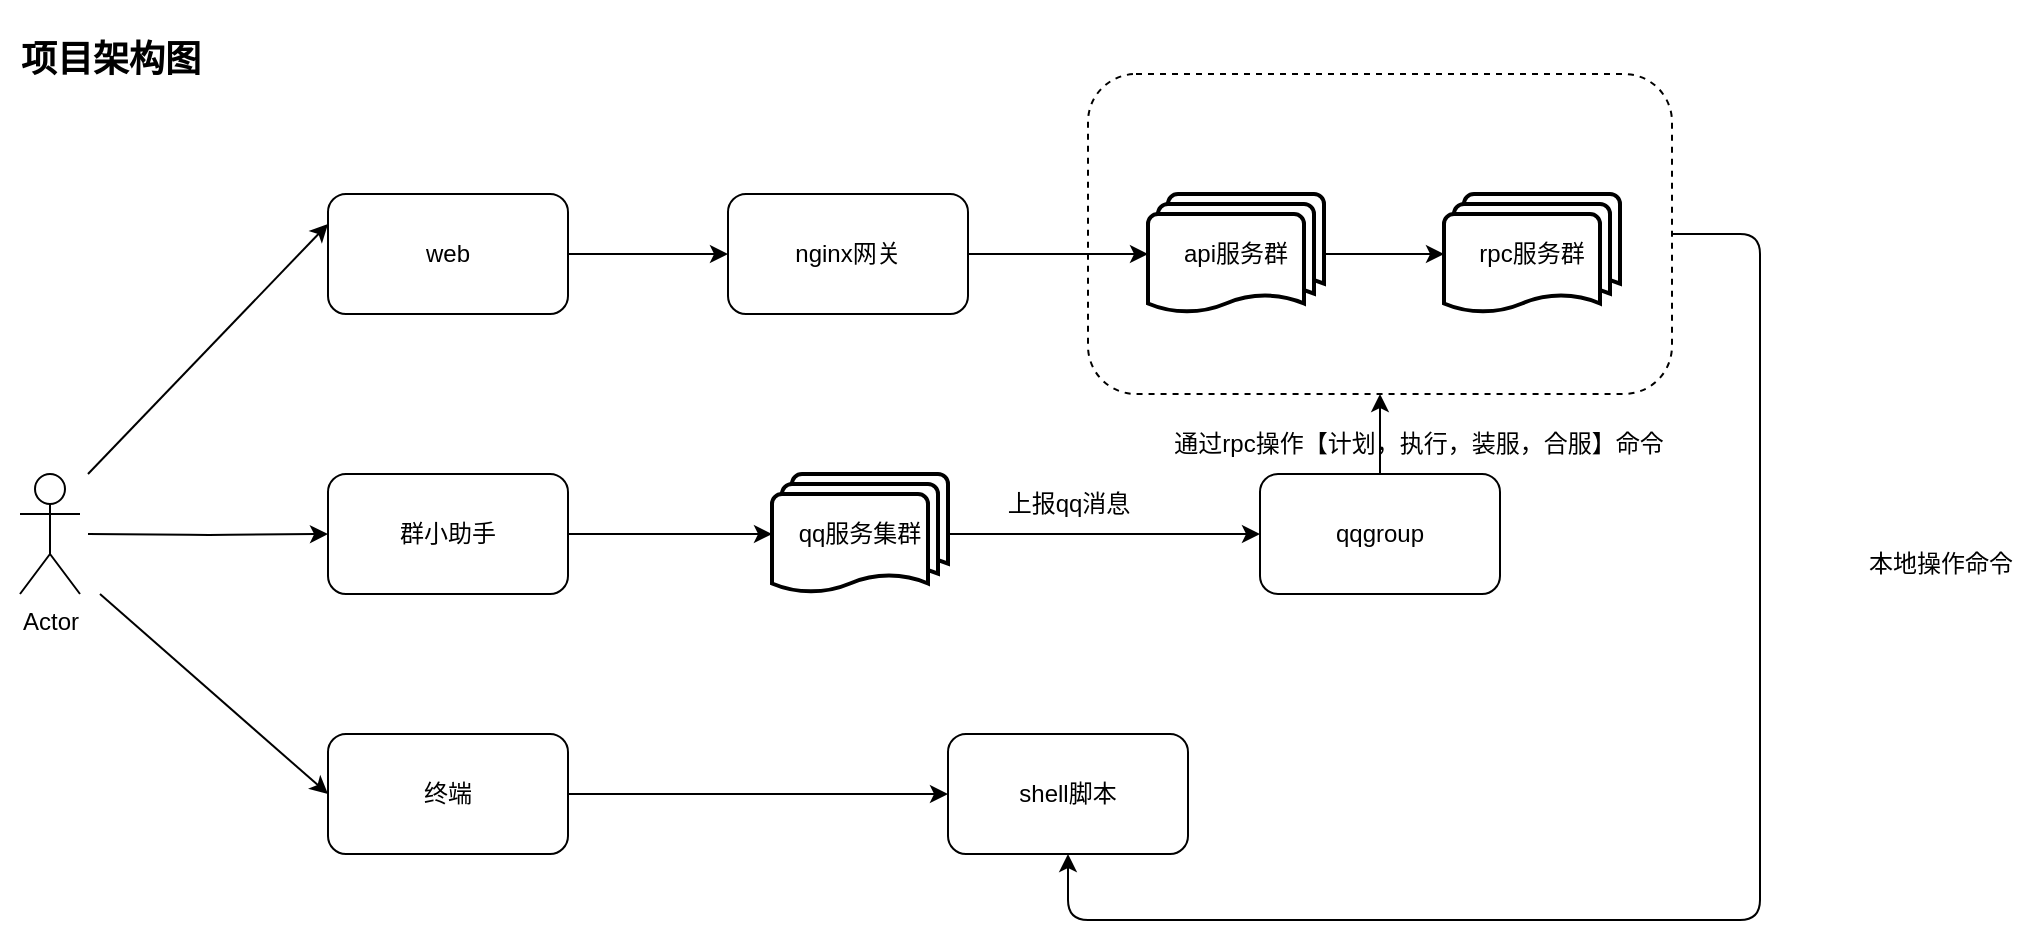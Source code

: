 <mxfile version="20.3.3" type="device" pages="2"><diagram id="MtkVX3wPfG6kUYc2yubR" name="项目架构"><mxGraphModel dx="1422" dy="762" grid="1" gridSize="10" guides="1" tooltips="1" connect="1" arrows="1" fold="1" page="1" pageScale="1" pageWidth="1100" pageHeight="850" background="none" math="0" shadow="0"><root><mxCell id="0"/><mxCell id="1" parent="0"/><mxCell id="5dH7a9z_aZmoQLJ7ryPM-45" value="" style="edgeStyle=orthogonalEdgeStyle;rounded=1;orthogonalLoop=1;jettySize=auto;html=1;" parent="1" source="5dH7a9z_aZmoQLJ7ryPM-1" target="5dH7a9z_aZmoQLJ7ryPM-16" edge="1"><mxGeometry relative="1" as="geometry"/></mxCell><mxCell id="5dH7a9z_aZmoQLJ7ryPM-1" value="web" style="rounded=1;whiteSpace=wrap;html=1;" parent="1" vertex="1"><mxGeometry x="194" y="97" width="120" height="60" as="geometry"/></mxCell><mxCell id="5dH7a9z_aZmoQLJ7ryPM-46" value="" style="edgeStyle=orthogonalEdgeStyle;rounded=1;orthogonalLoop=1;jettySize=auto;html=1;entryX=0;entryY=0.5;entryDx=0;entryDy=0;entryPerimeter=0;" parent="1" source="5dH7a9z_aZmoQLJ7ryPM-2" target="65_AtoPIJcYaz8qd7suT-1" edge="1"><mxGeometry relative="1" as="geometry"><mxPoint x="394" y="267" as="targetPoint"/></mxGeometry></mxCell><mxCell id="5dH7a9z_aZmoQLJ7ryPM-2" value="群小助手" style="whiteSpace=wrap;html=1;rounded=1;" parent="1" vertex="1"><mxGeometry x="194" y="237" width="120" height="60" as="geometry"/></mxCell><mxCell id="5dH7a9z_aZmoQLJ7ryPM-41" value="" style="edgeStyle=orthogonalEdgeStyle;rounded=1;orthogonalLoop=1;jettySize=auto;html=1;" parent="1" source="5dH7a9z_aZmoQLJ7ryPM-16" target="5dH7a9z_aZmoQLJ7ryPM-38" edge="1"><mxGeometry relative="1" as="geometry"/></mxCell><mxCell id="5dH7a9z_aZmoQLJ7ryPM-16" value="nginx网关" style="whiteSpace=wrap;html=1;rounded=1;" parent="1" vertex="1"><mxGeometry x="394" y="97" width="120" height="60" as="geometry"/></mxCell><mxCell id="5dH7a9z_aZmoQLJ7ryPM-35" value="终端" style="whiteSpace=wrap;html=1;rounded=1;" parent="1" vertex="1"><mxGeometry x="194" y="367" width="120" height="60" as="geometry"/></mxCell><mxCell id="5dH7a9z_aZmoQLJ7ryPM-40" value="" style="edgeStyle=orthogonalEdgeStyle;rounded=1;orthogonalLoop=1;jettySize=auto;html=1;" parent="1" source="5dH7a9z_aZmoQLJ7ryPM-38" target="5dH7a9z_aZmoQLJ7ryPM-39" edge="1"><mxGeometry relative="1" as="geometry"/></mxCell><mxCell id="5dH7a9z_aZmoQLJ7ryPM-38" value="api服务群" style="strokeWidth=2;html=1;shape=mxgraph.flowchart.multi-document;whiteSpace=wrap;rounded=1;" parent="1" vertex="1"><mxGeometry x="604" y="97" width="88" height="60" as="geometry"/></mxCell><mxCell id="5dH7a9z_aZmoQLJ7ryPM-39" value="rpc服务群" style="strokeWidth=2;html=1;shape=mxgraph.flowchart.multi-document;whiteSpace=wrap;rounded=1;" parent="1" vertex="1"><mxGeometry x="752" y="97" width="88" height="60" as="geometry"/></mxCell><mxCell id="65_AtoPIJcYaz8qd7suT-7" value="" style="edgeStyle=orthogonalEdgeStyle;rounded=1;orthogonalLoop=1;jettySize=auto;html=1;" parent="1" source="5dH7a9z_aZmoQLJ7ryPM-42" target="5dH7a9z_aZmoQLJ7ryPM-56" edge="1"><mxGeometry relative="1" as="geometry"><mxPoint x="900" y="540" as="targetPoint"/><Array as="points"><mxPoint x="910" y="117"/><mxPoint x="910" y="460"/><mxPoint x="564" y="460"/></Array></mxGeometry></mxCell><mxCell id="5dH7a9z_aZmoQLJ7ryPM-42" value="" style="rounded=1;whiteSpace=wrap;html=1;strokeWidth=1;dashed=1;strokeColor=default;fillColor=none;" parent="1" vertex="1"><mxGeometry x="574" y="37" width="292" height="160" as="geometry"/></mxCell><mxCell id="5dH7a9z_aZmoQLJ7ryPM-51" value="" style="edgeStyle=orthogonalEdgeStyle;rounded=1;orthogonalLoop=1;jettySize=auto;html=1;" parent="1" source="5dH7a9z_aZmoQLJ7ryPM-47" target="5dH7a9z_aZmoQLJ7ryPM-42" edge="1"><mxGeometry relative="1" as="geometry"/></mxCell><mxCell id="5dH7a9z_aZmoQLJ7ryPM-47" value="qqgroup" style="whiteSpace=wrap;html=1;rounded=1;" parent="1" vertex="1"><mxGeometry x="660" y="237" width="120" height="60" as="geometry"/></mxCell><mxCell id="5dH7a9z_aZmoQLJ7ryPM-49" value="上报qq消息" style="text;html=1;resizable=0;autosize=1;align=center;verticalAlign=middle;points=[];fillColor=none;strokeColor=none;rounded=1;dashed=1;" parent="1" vertex="1"><mxGeometry x="524" y="237" width="80" height="30" as="geometry"/></mxCell><mxCell id="5dH7a9z_aZmoQLJ7ryPM-52" value="通过rpc操作【计划，执行，装服，合服】命令" style="text;html=1;resizable=0;autosize=1;align=center;verticalAlign=middle;points=[];fillColor=none;strokeColor=none;rounded=1;dashed=1;" parent="1" vertex="1"><mxGeometry x="604" y="207" width="270" height="30" as="geometry"/></mxCell><mxCell id="5dH7a9z_aZmoQLJ7ryPM-56" value="shell脚本" style="whiteSpace=wrap;html=1;rounded=1;" parent="1" vertex="1"><mxGeometry x="504" y="367" width="120" height="60" as="geometry"/></mxCell><mxCell id="5dH7a9z_aZmoQLJ7ryPM-58" value="" style="endArrow=classic;html=1;rounded=1;entryX=0;entryY=0.5;entryDx=0;entryDy=0;" parent="1" source="5dH7a9z_aZmoQLJ7ryPM-35" target="5dH7a9z_aZmoQLJ7ryPM-56" edge="1"><mxGeometry width="50" height="50" relative="1" as="geometry"><mxPoint x="314" y="447" as="sourcePoint"/><mxPoint x="384.711" y="397" as="targetPoint"/></mxGeometry></mxCell><mxCell id="5dH7a9z_aZmoQLJ7ryPM-70" value="" style="edgeStyle=orthogonalEdgeStyle;rounded=1;orthogonalLoop=1;jettySize=auto;html=1;entryX=0;entryY=0.5;entryDx=0;entryDy=0;" parent="1" target="5dH7a9z_aZmoQLJ7ryPM-2" edge="1"><mxGeometry relative="1" as="geometry"><mxPoint x="74" y="267" as="sourcePoint"/><mxPoint x="174" y="267" as="targetPoint"/></mxGeometry></mxCell><mxCell id="5dH7a9z_aZmoQLJ7ryPM-68" value="Actor" style="shape=umlActor;verticalLabelPosition=bottom;verticalAlign=top;html=1;outlineConnect=0;shadow=0;strokeColor=default;strokeWidth=1;fillColor=#FFFFFF;rounded=1;" parent="1" vertex="1"><mxGeometry x="40" y="237" width="30" height="60" as="geometry"/></mxCell><mxCell id="5dH7a9z_aZmoQLJ7ryPM-69" value="" style="endArrow=classic;html=1;rounded=1;entryX=0;entryY=0.25;entryDx=0;entryDy=0;" parent="1" target="5dH7a9z_aZmoQLJ7ryPM-1" edge="1"><mxGeometry width="50" height="50" relative="1" as="geometry"><mxPoint x="74" y="237" as="sourcePoint"/><mxPoint x="164" y="147" as="targetPoint"/></mxGeometry></mxCell><mxCell id="5dH7a9z_aZmoQLJ7ryPM-71" value="" style="endArrow=classic;html=1;rounded=1;entryX=0;entryY=0.5;entryDx=0;entryDy=0;" parent="1" target="5dH7a9z_aZmoQLJ7ryPM-35" edge="1"><mxGeometry width="50" height="50" relative="1" as="geometry"><mxPoint x="80" y="297" as="sourcePoint"/><mxPoint x="154" y="377" as="targetPoint"/></mxGeometry></mxCell><mxCell id="65_AtoPIJcYaz8qd7suT-5" value="" style="edgeStyle=orthogonalEdgeStyle;rounded=1;orthogonalLoop=1;jettySize=auto;html=1;" parent="1" source="65_AtoPIJcYaz8qd7suT-1" target="5dH7a9z_aZmoQLJ7ryPM-47" edge="1"><mxGeometry relative="1" as="geometry"/></mxCell><mxCell id="65_AtoPIJcYaz8qd7suT-1" value="qq服务集群" style="strokeWidth=2;html=1;shape=mxgraph.flowchart.multi-document;whiteSpace=wrap;rounded=1;" parent="1" vertex="1"><mxGeometry x="416" y="237" width="88" height="60" as="geometry"/></mxCell><mxCell id="65_AtoPIJcYaz8qd7suT-8" value="本地操作命令" style="text;html=1;resizable=0;autosize=1;align=center;verticalAlign=middle;points=[];fillColor=none;strokeColor=none;rounded=1;dashed=1;" parent="1" vertex="1"><mxGeometry x="950" y="267" width="100" height="30" as="geometry"/></mxCell><mxCell id="65_AtoPIJcYaz8qd7suT-9" value="&lt;h2&gt;&lt;font style=&quot;font-size: 18px;&quot;&gt;项目架构图&lt;/font&gt;&lt;/h2&gt;" style="text;html=1;resizable=0;autosize=1;align=center;verticalAlign=middle;points=[];fillColor=none;strokeColor=none;rounded=1;" parent="1" vertex="1"><mxGeometry x="30" width="110" height="60" as="geometry"/></mxCell></root></mxGraphModel></diagram><diagram id="ds0MHwz0mHfYIclmfbgE" name="系统架构"><mxGraphModel dx="2249" dy="762" grid="1" gridSize="10" guides="1" tooltips="1" connect="1" arrows="1" fold="1" page="1" pageScale="1" pageWidth="827" pageHeight="1169" background="none" math="0" shadow="0"><root><mxCell id="0"/><mxCell id="1" parent="0"/><mxCell id="HNXJdLwuy0yOTgpegO6q-3" value="" style="edgeStyle=orthogonalEdgeStyle;rounded=1;orthogonalLoop=1;jettySize=auto;html=1;fontSize=12;endArrow=open;startSize=14;endSize=14;" parent="1" source="HNXJdLwuy0yOTgpegO6q-1" target="HNXJdLwuy0yOTgpegO6q-2" edge="1"><mxGeometry relative="1" as="geometry"/></mxCell><mxCell id="muHxGnPd6QtB5nSxyA_8-2" value="" style="edgeStyle=orthogonalEdgeStyle;rounded=1;orthogonalLoop=1;jettySize=auto;html=1;fontSize=24;endArrow=open;startSize=14;endSize=14;" parent="1" source="HNXJdLwuy0yOTgpegO6q-1" target="muHxGnPd6QtB5nSxyA_8-1" edge="1"><mxGeometry relative="1" as="geometry"/></mxCell><mxCell id="HNXJdLwuy0yOTgpegO6q-1" value="客户端" style="rounded=1;whiteSpace=wrap;html=1;fontSize=16;" parent="1" vertex="1"><mxGeometry x="-199" y="100" width="120" height="60" as="geometry"/></mxCell><mxCell id="HNXJdLwuy0yOTgpegO6q-15" value="" style="edgeStyle=orthogonalEdgeStyle;rounded=1;orthogonalLoop=1;jettySize=auto;html=1;fontSize=12;endArrow=open;startSize=14;endSize=14;" parent="1" source="HNXJdLwuy0yOTgpegO6q-2" target="HNXJdLwuy0yOTgpegO6q-14" edge="1"><mxGeometry relative="1" as="geometry"><Array as="points"><mxPoint x="-139" y="290"/></Array></mxGeometry></mxCell><mxCell id="HNXJdLwuy0yOTgpegO6q-18" value="" style="edgeStyle=orthogonalEdgeStyle;rounded=1;orthogonalLoop=1;jettySize=auto;html=1;fontSize=12;endArrow=open;startSize=14;endSize=14;" parent="1" source="HNXJdLwuy0yOTgpegO6q-2" target="HNXJdLwuy0yOTgpegO6q-17" edge="1"><mxGeometry relative="1" as="geometry"/></mxCell><mxCell id="HNXJdLwuy0yOTgpegO6q-2" value="nginx-gateway" style="whiteSpace=wrap;html=1;fontSize=16;rounded=1;" parent="1" vertex="1"><mxGeometry x="-199" y="240" width="120" height="60" as="geometry"/></mxCell><mxCell id="HNXJdLwuy0yOTgpegO6q-13" value="" style="edgeStyle=orthogonalEdgeStyle;rounded=1;orthogonalLoop=1;jettySize=auto;html=1;fontSize=12;endArrow=open;startSize=14;endSize=14;" parent="1" source="HNXJdLwuy0yOTgpegO6q-8" target="HNXJdLwuy0yOTgpegO6q-12" edge="1"><mxGeometry relative="1" as="geometry"/></mxCell><mxCell id="HNXJdLwuy0yOTgpegO6q-26" value="" style="edgeStyle=orthogonalEdgeStyle;rounded=1;orthogonalLoop=1;jettySize=auto;html=1;fontSize=12;endArrow=open;startSize=14;endSize=14;" parent="1" source="HNXJdLwuy0yOTgpegO6q-8" target="HNXJdLwuy0yOTgpegO6q-25" edge="1"><mxGeometry relative="1" as="geometry"/></mxCell><mxCell id="HNXJdLwuy0yOTgpegO6q-8" value="认证服务（identity-api）" style="whiteSpace=wrap;html=1;fontSize=16;rounded=1;" parent="1" vertex="1"><mxGeometry x="97" y="240" width="120" height="60" as="geometry"/></mxCell><mxCell id="HNXJdLwuy0yOTgpegO6q-12" value="认证服务（identity-rpc）" style="whiteSpace=wrap;html=1;fontSize=16;rounded=1;" parent="1" vertex="1"><mxGeometry x="97" y="362" width="120" height="60" as="geometry"/></mxCell><mxCell id="HNXJdLwuy0yOTgpegO6q-16" value="" style="edgeStyle=orthogonalEdgeStyle;rounded=1;orthogonalLoop=1;jettySize=auto;html=1;fontSize=12;endArrow=open;startSize=14;endSize=14;" parent="1" source="HNXJdLwuy0yOTgpegO6q-14" target="HNXJdLwuy0yOTgpegO6q-8" edge="1"><mxGeometry relative="1" as="geometry"/></mxCell><mxCell id="HNXJdLwuy0yOTgpegO6q-14" value="是否认证通过" style="rhombus;whiteSpace=wrap;html=1;fontSize=16;rounded=1;" parent="1" vertex="1"><mxGeometry x="-23" y="230" width="80" height="80" as="geometry"/></mxCell><mxCell id="HNXJdLwuy0yOTgpegO6q-22" value="" style="edgeStyle=orthogonalEdgeStyle;rounded=1;orthogonalLoop=1;jettySize=auto;html=1;fontSize=12;endArrow=open;startSize=14;endSize=14;" parent="1" source="HNXJdLwuy0yOTgpegO6q-17" target="HNXJdLwuy0yOTgpegO6q-21" edge="1"><mxGeometry relative="1" as="geometry"/></mxCell><mxCell id="HNXJdLwuy0yOTgpegO6q-33" value="" style="edgeStyle=orthogonalEdgeStyle;rounded=1;orthogonalLoop=1;jettySize=auto;html=1;fontSize=12;endArrow=open;startSize=14;endSize=14;" parent="1" source="HNXJdLwuy0yOTgpegO6q-17" target="HNXJdLwuy0yOTgpegO6q-32" edge="1"><mxGeometry relative="1" as="geometry"/></mxCell><mxCell id="-_bIgvB0a-9S-ELdDq79-6" value="" style="edgeStyle=orthogonalEdgeStyle;rounded=0;orthogonalLoop=1;jettySize=auto;html=1;" parent="1" source="HNXJdLwuy0yOTgpegO6q-17" target="-_bIgvB0a-9S-ELdDq79-1" edge="1"><mxGeometry relative="1" as="geometry"/></mxCell><mxCell id="HNXJdLwuy0yOTgpegO6q-17" value="认证通过" style="rhombus;whiteSpace=wrap;html=1;fontSize=16;rounded=1;" parent="1" vertex="1"><mxGeometry x="-179" y="390" width="80" height="80" as="geometry"/></mxCell><mxCell id="HNXJdLwuy0yOTgpegO6q-39" value="" style="edgeStyle=orthogonalEdgeStyle;rounded=1;orthogonalLoop=1;jettySize=auto;html=1;fontSize=12;endArrow=open;startSize=14;endSize=14;" parent="1" source="HNXJdLwuy0yOTgpegO6q-21" target="HNXJdLwuy0yOTgpegO6q-38" edge="1"><mxGeometry relative="1" as="geometry"/></mxCell><mxCell id="HNXJdLwuy0yOTgpegO6q-42" value="" style="edgeStyle=orthogonalEdgeStyle;rounded=1;orthogonalLoop=1;jettySize=auto;html=1;fontSize=12;endArrow=open;startSize=14;endSize=14;" parent="1" source="HNXJdLwuy0yOTgpegO6q-21" target="HNXJdLwuy0yOTgpegO6q-41" edge="1"><mxGeometry relative="1" as="geometry"/></mxCell><mxCell id="HNXJdLwuy0yOTgpegO6q-21" value="运维服务（yunwei-api）" style="whiteSpace=wrap;html=1;fontSize=16;rounded=1;" parent="1" vertex="1"><mxGeometry x="17" y="510" width="120" height="60" as="geometry"/></mxCell><mxCell id="HNXJdLwuy0yOTgpegO6q-28" value="" style="edgeStyle=orthogonalEdgeStyle;rounded=1;orthogonalLoop=1;jettySize=auto;html=1;fontSize=12;endArrow=open;startSize=14;endSize=14;" parent="1" source="HNXJdLwuy0yOTgpegO6q-25" target="HNXJdLwuy0yOTgpegO6q-27" edge="1"><mxGeometry relative="1" as="geometry"/></mxCell><mxCell id="HNXJdLwuy0yOTgpegO6q-25" value="失败" style="rhombus;whiteSpace=wrap;html=1;fontSize=16;rounded=1;" parent="1" vertex="1"><mxGeometry x="277" y="230" width="80" height="80" as="geometry"/></mxCell><mxCell id="HNXJdLwuy0yOTgpegO6q-27" value="返回403" style="whiteSpace=wrap;html=1;fontSize=16;rounded=1;" parent="1" vertex="1"><mxGeometry x="257" y="100" width="120" height="60" as="geometry"/></mxCell><mxCell id="HNXJdLwuy0yOTgpegO6q-35" value="" style="edgeStyle=orthogonalEdgeStyle;rounded=1;orthogonalLoop=1;jettySize=auto;html=1;fontSize=12;endArrow=open;startSize=14;endSize=14;" parent="1" source="HNXJdLwuy0yOTgpegO6q-32" target="HNXJdLwuy0yOTgpegO6q-34" edge="1"><mxGeometry relative="1" as="geometry"/></mxCell><mxCell id="HNXJdLwuy0yOTgpegO6q-37" value="" style="edgeStyle=orthogonalEdgeStyle;rounded=1;orthogonalLoop=1;jettySize=auto;html=1;fontSize=12;endArrow=open;startSize=14;endSize=14;" parent="1" source="HNXJdLwuy0yOTgpegO6q-32" target="HNXJdLwuy0yOTgpegO6q-36" edge="1"><mxGeometry relative="1" as="geometry"/></mxCell><mxCell id="HNXJdLwuy0yOTgpegO6q-32" value="系统服务（admin-api）" style="whiteSpace=wrap;html=1;fontSize=16;rounded=1;" parent="1" vertex="1"><mxGeometry x="-423" y="510" width="120" height="60" as="geometry"/></mxCell><mxCell id="HNXJdLwuy0yOTgpegO6q-34" value="系统rpc（admin-rpc）" style="whiteSpace=wrap;html=1;fontSize=16;rounded=1;" parent="1" vertex="1"><mxGeometry x="-423" y="650" width="120" height="60" as="geometry"/></mxCell><mxCell id="HNXJdLwuy0yOTgpegO6q-36" value="认证rpc（identity-rpc）" style="whiteSpace=wrap;html=1;fontSize=16;rounded=1;" parent="1" vertex="1"><mxGeometry x="-283" y="650" width="120" height="60" as="geometry"/></mxCell><mxCell id="HNXJdLwuy0yOTgpegO6q-38" value="运维rpc（yunwei-rpc）" style="whiteSpace=wrap;html=1;fontSize=16;rounded=1;" parent="1" vertex="1"><mxGeometry x="17" y="650" width="120" height="60" as="geometry"/></mxCell><mxCell id="HNXJdLwuy0yOTgpegO6q-40" value="解析token&lt;br&gt;获取userid" style="text;html=1;resizable=0;autosize=1;align=center;verticalAlign=middle;points=[];fillColor=none;strokeColor=none;rounded=0;fontSize=16;" parent="1" vertex="1"><mxGeometry x="-233" y="570" width="100" height="50" as="geometry"/></mxCell><mxCell id="HNXJdLwuy0yOTgpegO6q-41" value="系统rpc（admin-rpc）" style="whiteSpace=wrap;html=1;fontSize=16;rounded=1;" parent="1" vertex="1"><mxGeometry x="157" y="650" width="120" height="60" as="geometry"/></mxCell><mxCell id="HNXJdLwuy0yOTgpegO6q-43" value="&lt;h3&gt;&lt;font style=&quot;font-size: 20px;&quot;&gt;系统架构图&lt;/font&gt;&lt;/h3&gt;" style="text;html=1;resizable=0;autosize=1;align=center;verticalAlign=middle;points=[];fillColor=none;strokeColor=none;rounded=0;fontSize=16;" parent="1" vertex="1"><mxGeometry x="-810" width="120" height="80" as="geometry"/></mxCell><mxCell id="muHxGnPd6QtB5nSxyA_8-6" value="" style="edgeStyle=orthogonalEdgeStyle;rounded=1;orthogonalLoop=1;jettySize=auto;html=1;fontSize=24;endArrow=open;startSize=14;endSize=14;" parent="1" source="muHxGnPd6QtB5nSxyA_8-1" target="muHxGnPd6QtB5nSxyA_8-5" edge="1"><mxGeometry relative="1" as="geometry"/></mxCell><mxCell id="muHxGnPd6QtB5nSxyA_8-1" value="ws服务&lt;br&gt;（ws-api）" style="whiteSpace=wrap;html=1;fontSize=16;rounded=1;" parent="1" vertex="1"><mxGeometry x="-673" y="240" width="120" height="60" as="geometry"/></mxCell><mxCell id="muHxGnPd6QtB5nSxyA_8-8" value="" style="edgeStyle=orthogonalEdgeStyle;rounded=1;orthogonalLoop=1;jettySize=auto;html=1;fontSize=24;endArrow=open;startSize=14;endSize=14;" parent="1" source="muHxGnPd6QtB5nSxyA_8-5" target="muHxGnPd6QtB5nSxyA_8-7" edge="1"><mxGeometry relative="1" as="geometry"/></mxCell><mxCell id="muHxGnPd6QtB5nSxyA_8-12" value="" style="edgeStyle=orthogonalEdgeStyle;rounded=1;orthogonalLoop=1;jettySize=auto;html=1;fontSize=24;endArrow=open;startSize=14;endSize=14;" parent="1" source="muHxGnPd6QtB5nSxyA_8-5" target="muHxGnPd6QtB5nSxyA_8-11" edge="1"><mxGeometry relative="1" as="geometry"/></mxCell><mxCell id="muHxGnPd6QtB5nSxyA_8-5" value="认证rpc（identity-rpc）" style="whiteSpace=wrap;html=1;fontSize=16;rounded=1;" parent="1" vertex="1"><mxGeometry x="-673" y="370" width="120" height="60" as="geometry"/></mxCell><mxCell id="muHxGnPd6QtB5nSxyA_8-10" value="" style="edgeStyle=orthogonalEdgeStyle;rounded=1;orthogonalLoop=1;jettySize=auto;html=1;fontSize=24;endArrow=open;startSize=14;endSize=14;" parent="1" source="muHxGnPd6QtB5nSxyA_8-7" target="muHxGnPd6QtB5nSxyA_8-9" edge="1"><mxGeometry relative="1" as="geometry"/></mxCell><mxCell id="muHxGnPd6QtB5nSxyA_8-7" value="失败" style="rhombus;whiteSpace=wrap;html=1;fontSize=16;rounded=1;" parent="1" vertex="1"><mxGeometry x="-493" y="360" width="80" height="80" as="geometry"/></mxCell><mxCell id="muHxGnPd6QtB5nSxyA_8-9" value="ws断开连接" style="whiteSpace=wrap;html=1;fontSize=16;rounded=1;" parent="1" vertex="1"><mxGeometry x="-513" y="240" width="120" height="60" as="geometry"/></mxCell><mxCell id="muHxGnPd6QtB5nSxyA_8-14" value="" style="edgeStyle=orthogonalEdgeStyle;rounded=1;orthogonalLoop=1;jettySize=auto;html=1;fontSize=24;endArrow=open;startSize=14;endSize=14;" parent="1" source="muHxGnPd6QtB5nSxyA_8-11" target="muHxGnPd6QtB5nSxyA_8-13" edge="1"><mxGeometry relative="1" as="geometry"/></mxCell><mxCell id="muHxGnPd6QtB5nSxyA_8-16" value="" style="edgeStyle=orthogonalEdgeStyle;rounded=1;orthogonalLoop=1;jettySize=auto;html=1;fontSize=24;endArrow=open;startSize=14;endSize=14;" parent="1" source="muHxGnPd6QtB5nSxyA_8-11" target="muHxGnPd6QtB5nSxyA_8-15" edge="1"><mxGeometry relative="1" as="geometry"/></mxCell><mxCell id="muHxGnPd6QtB5nSxyA_8-18" value="" style="edgeStyle=orthogonalEdgeStyle;rounded=1;orthogonalLoop=1;jettySize=auto;html=1;fontSize=24;endArrow=open;startSize=14;endSize=14;" parent="1" source="muHxGnPd6QtB5nSxyA_8-11" target="muHxGnPd6QtB5nSxyA_8-17" edge="1"><mxGeometry relative="1" as="geometry"/></mxCell><mxCell id="muHxGnPd6QtB5nSxyA_8-11" value="成功" style="rhombus;whiteSpace=wrap;html=1;fontSize=16;rounded=1;" parent="1" vertex="1"><mxGeometry x="-653" y="490" width="80" height="80" as="geometry"/></mxCell><mxCell id="muHxGnPd6QtB5nSxyA_8-13" value="实时日志ws" style="whiteSpace=wrap;html=1;fontSize=16;rounded=1;" parent="1" vertex="1"><mxGeometry x="-673" y="650" width="120" height="60" as="geometry"/></mxCell><mxCell id="muHxGnPd6QtB5nSxyA_8-15" value="任务进度ws" style="whiteSpace=wrap;html=1;fontSize=16;rounded=1;" parent="1" vertex="1"><mxGeometry x="-800" y="650" width="120" height="60" as="geometry"/></mxCell><mxCell id="muHxGnPd6QtB5nSxyA_8-17" value="webssh终端" style="whiteSpace=wrap;html=1;fontSize=16;rounded=1;" parent="1" vertex="1"><mxGeometry x="-549" y="650" width="120" height="60" as="geometry"/></mxCell><mxCell id="-_bIgvB0a-9S-ELdDq79-4" value="" style="edgeStyle=orthogonalEdgeStyle;rounded=0;orthogonalLoop=1;jettySize=auto;html=1;entryX=0.5;entryY=0;entryDx=0;entryDy=0;" parent="1" source="-_bIgvB0a-9S-ELdDq79-1" target="-_bIgvB0a-9S-ELdDq79-2" edge="1"><mxGeometry relative="1" as="geometry"><mxPoint x="-60" y="660" as="targetPoint"/></mxGeometry></mxCell><mxCell id="-_bIgvB0a-9S-ELdDq79-1" value="监控服务&lt;br&gt;（monitor-api）" style="whiteSpace=wrap;html=1;fontSize=16;rounded=1;" parent="1" vertex="1"><mxGeometry x="-133" y="510" width="120" height="60" as="geometry"/></mxCell><mxCell id="-_bIgvB0a-9S-ELdDq79-2" value="监控服务&lt;br&gt;（monitor-rpc）" style="whiteSpace=wrap;html=1;fontSize=16;rounded=1;" parent="1" vertex="1"><mxGeometry x="-133" y="651" width="120" height="60" as="geometry"/></mxCell><mxCell id="-_bIgvB0a-9S-ELdDq79-10" value="" style="edgeStyle=orthogonalEdgeStyle;rounded=0;orthogonalLoop=1;jettySize=auto;html=1;" parent="1" source="-_bIgvB0a-9S-ELdDq79-7" target="-_bIgvB0a-9S-ELdDq79-9" edge="1"><mxGeometry relative="1" as="geometry"/></mxCell><mxCell id="-_bIgvB0a-9S-ELdDq79-7" value="通知服务（sendMsg-api）" style="whiteSpace=wrap;html=1;fontSize=16;rounded=1;" parent="1" vertex="1"><mxGeometry x="-820" y="240" width="120" height="60" as="geometry"/></mxCell><mxCell id="-_bIgvB0a-9S-ELdDq79-8" value="" style="edgeStyle=orthogonalEdgeStyle;rounded=1;orthogonalLoop=1;jettySize=auto;html=1;fontSize=24;endArrow=open;startSize=14;endSize=14;entryX=0.5;entryY=0;entryDx=0;entryDy=0;exitX=0;exitY=0.5;exitDx=0;exitDy=0;" parent="1" source="HNXJdLwuy0yOTgpegO6q-1" target="-_bIgvB0a-9S-ELdDq79-7" edge="1"><mxGeometry relative="1" as="geometry"><mxPoint x="-190" y="140" as="sourcePoint"/><mxPoint x="-603" y="250" as="targetPoint"/></mxGeometry></mxCell><mxCell id="OdgO_B9IMZSghYxNLNCt-15" style="edgeStyle=orthogonalEdgeStyle;rounded=0;orthogonalLoop=1;jettySize=auto;html=1;exitX=0.5;exitY=1;exitDx=0;exitDy=0;" edge="1" parent="1"><mxGeometry relative="1" as="geometry"><mxPoint x="-759" y="430" as="sourcePoint"/><mxPoint x="-762" y="463" as="targetPoint"/></mxGeometry></mxCell><mxCell id="-_bIgvB0a-9S-ELdDq79-9" value="sign认证" style="whiteSpace=wrap;html=1;fontSize=16;rounded=1;" parent="1" vertex="1"><mxGeometry x="-820" y="370" width="120" height="60" as="geometry"/></mxCell><mxCell id="-_bIgvB0a-9S-ELdDq79-13" value="" style="edgeStyle=orthogonalEdgeStyle;rounded=0;orthogonalLoop=1;jettySize=auto;html=1;" parent="1" source="-_bIgvB0a-9S-ELdDq79-11" target="-_bIgvB0a-9S-ELdDq79-12" edge="1"><mxGeometry relative="1" as="geometry"/></mxCell><mxCell id="-_bIgvB0a-9S-ELdDq79-11" value="内网服务&lt;br&gt;（intranet-api）" style="whiteSpace=wrap;html=1;fontSize=16;rounded=1;" parent="1" vertex="1"><mxGeometry x="290" y="520" width="120" height="60" as="geometry"/></mxCell><mxCell id="-_bIgvB0a-9S-ELdDq79-12" value="内网服务rpc（intranet-rpc）" style="whiteSpace=wrap;html=1;fontSize=16;rounded=1;" parent="1" vertex="1"><mxGeometry x="290" y="650" width="120" height="60" as="geometry"/></mxCell><mxCell id="-_bIgvB0a-9S-ELdDq79-14" value="" style="edgeStyle=orthogonalEdgeStyle;rounded=1;orthogonalLoop=1;jettySize=auto;html=1;fontSize=12;endArrow=open;startSize=14;endSize=14;exitX=1;exitY=0.5;exitDx=0;exitDy=0;entryX=0.5;entryY=0;entryDx=0;entryDy=0;" parent="1" source="HNXJdLwuy0yOTgpegO6q-17" target="-_bIgvB0a-9S-ELdDq79-11" edge="1"><mxGeometry relative="1" as="geometry"><mxPoint x="-89" y="440" as="sourcePoint"/><mxPoint x="87" y="520" as="targetPoint"/></mxGeometry></mxCell><mxCell id="OdgO_B9IMZSghYxNLNCt-1" value="飞书" style="whiteSpace=wrap;html=1;fontSize=16;rounded=1;" vertex="1" parent="1"><mxGeometry x="-710" y="435" width="50" height="20" as="geometry"/></mxCell><mxCell id="OdgO_B9IMZSghYxNLNCt-10" style="edgeStyle=orthogonalEdgeStyle;rounded=0;orthogonalLoop=1;jettySize=auto;html=1;exitX=1;exitY=0;exitDx=0;exitDy=0;entryX=0;entryY=0.25;entryDx=0;entryDy=0;" edge="1" parent="1" source="OdgO_B9IMZSghYxNLNCt-2" target="OdgO_B9IMZSghYxNLNCt-1"><mxGeometry relative="1" as="geometry"><Array as="points"><mxPoint x="-750" y="440"/></Array></mxGeometry></mxCell><mxCell id="OdgO_B9IMZSghYxNLNCt-12" style="edgeStyle=orthogonalEdgeStyle;rounded=0;orthogonalLoop=1;jettySize=auto;html=1;exitX=1;exitY=1;exitDx=0;exitDy=0;entryX=0;entryY=0.5;entryDx=0;entryDy=0;" edge="1" parent="1" source="OdgO_B9IMZSghYxNLNCt-2" target="OdgO_B9IMZSghYxNLNCt-5"><mxGeometry relative="1" as="geometry"><Array as="points"><mxPoint x="-750" y="515"/></Array></mxGeometry></mxCell><mxCell id="OdgO_B9IMZSghYxNLNCt-16" value="" style="edgeStyle=orthogonalEdgeStyle;rounded=0;orthogonalLoop=1;jettySize=auto;html=1;entryX=0;entryY=0.5;entryDx=0;entryDy=0;" edge="1" parent="1" source="OdgO_B9IMZSghYxNLNCt-2" target="OdgO_B9IMZSghYxNLNCt-4"><mxGeometry relative="1" as="geometry"><Array as="points"><mxPoint x="-740" y="490"/><mxPoint x="-740" y="490"/></Array></mxGeometry></mxCell><mxCell id="OdgO_B9IMZSghYxNLNCt-2" value="成功" style="rhombus;whiteSpace=wrap;html=1;fontSize=16;rounded=1;" vertex="1" parent="1"><mxGeometry x="-788" y="457" width="50" height="50" as="geometry"/></mxCell><mxCell id="OdgO_B9IMZSghYxNLNCt-3" value="微信" style="whiteSpace=wrap;html=1;fontSize=16;rounded=1;" vertex="1" parent="1"><mxGeometry x="-710" y="457" width="50" height="20" as="geometry"/></mxCell><mxCell id="OdgO_B9IMZSghYxNLNCt-4" value="邮件" style="whiteSpace=wrap;html=1;fontSize=16;rounded=1;" vertex="1" parent="1"><mxGeometry x="-710" y="480" width="50" height="20" as="geometry"/></mxCell><mxCell id="OdgO_B9IMZSghYxNLNCt-5" value="钉钉" style="whiteSpace=wrap;html=1;fontSize=16;rounded=1;" vertex="1" parent="1"><mxGeometry x="-710" y="505" width="50" height="20" as="geometry"/></mxCell><mxCell id="OdgO_B9IMZSghYxNLNCt-21" value="" style="edgeStyle=orthogonalEdgeStyle;rounded=0;orthogonalLoop=1;jettySize=auto;html=1;entryX=0;entryY=0.5;entryDx=0;entryDy=0;" edge="1" parent="1"><mxGeometry relative="1" as="geometry"><mxPoint x="-746" y="468" as="sourcePoint"/><mxPoint x="-710" y="468" as="targetPoint"/><Array as="points"><mxPoint x="-740" y="468"/><mxPoint x="-740" y="468"/></Array></mxGeometry></mxCell></root></mxGraphModel></diagram></mxfile>